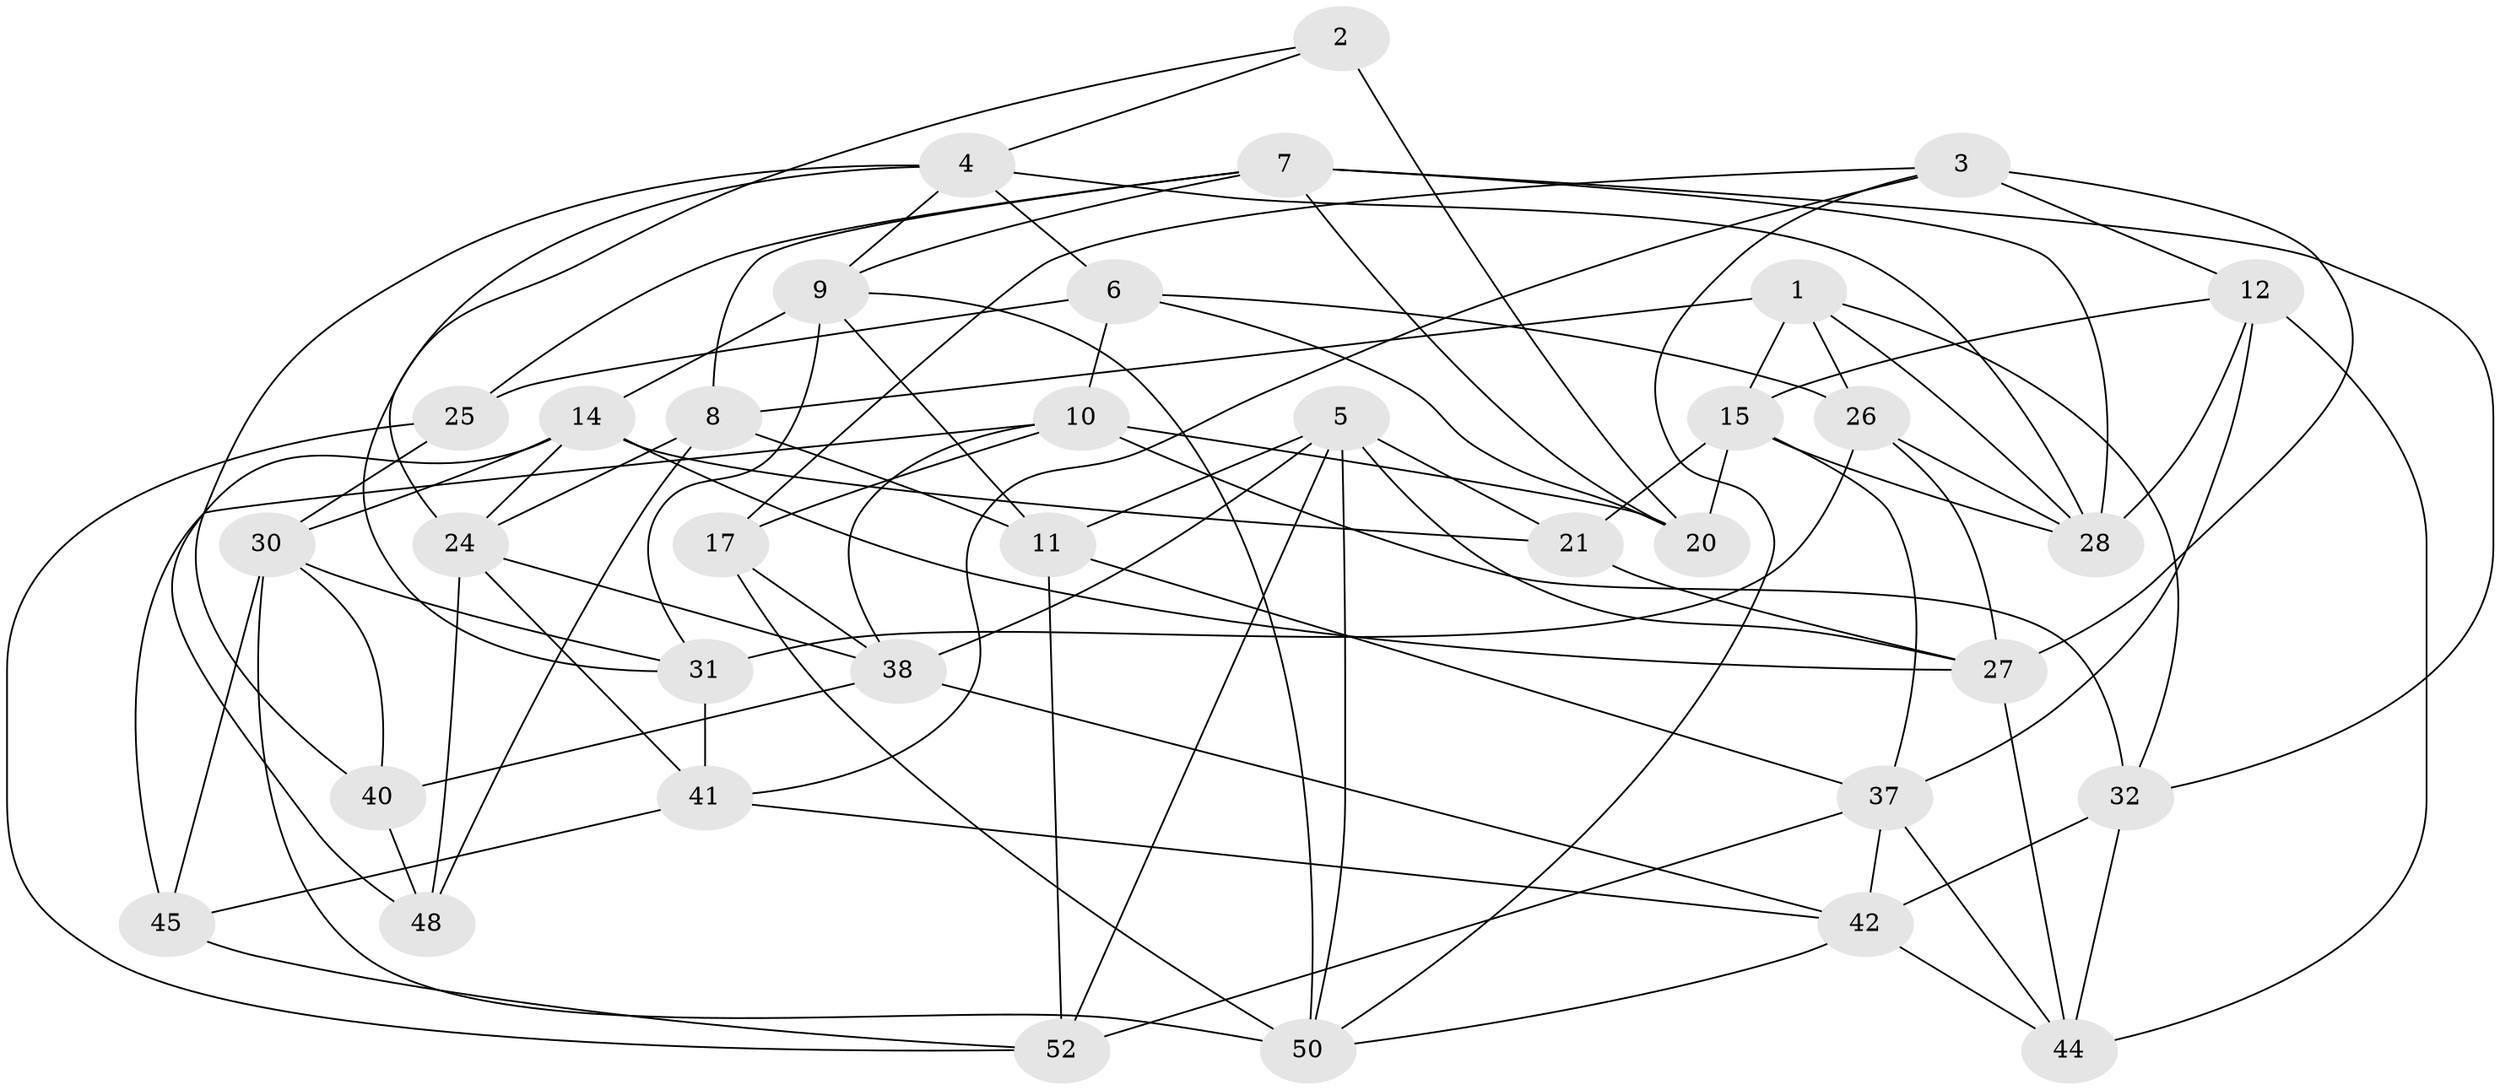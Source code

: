 // Generated by graph-tools (version 1.1) at 2025/52/02/27/25 19:52:27]
// undirected, 35 vertices, 91 edges
graph export_dot {
graph [start="1"]
  node [color=gray90,style=filled];
  1 [super="+56"];
  2;
  3 [super="+13"];
  4 [super="+16"];
  5 [super="+62"];
  6 [super="+51"];
  7 [super="+55"];
  8 [super="+19"];
  9 [super="+39"];
  10 [super="+57"];
  11 [super="+33"];
  12 [super="+18"];
  14 [super="+22"];
  15 [super="+36"];
  17;
  20 [super="+23"];
  21;
  24 [super="+53"];
  25;
  26 [super="+29"];
  27 [super="+43"];
  28 [super="+49"];
  30 [super="+35"];
  31 [super="+34"];
  32 [super="+47"];
  37 [super="+46"];
  38 [super="+60"];
  40;
  41 [super="+63"];
  42 [super="+61"];
  44 [super="+59"];
  45;
  48;
  50 [super="+58"];
  52 [super="+54"];
  1 -- 32;
  1 -- 26;
  1 -- 15;
  1 -- 8 [weight=2];
  1 -- 28;
  2 -- 20 [weight=2];
  2 -- 24;
  2 -- 4;
  3 -- 17;
  3 -- 12 [weight=2];
  3 -- 27;
  3 -- 41;
  3 -- 50;
  4 -- 40;
  4 -- 9;
  4 -- 28;
  4 -- 6;
  4 -- 31;
  5 -- 50;
  5 -- 52;
  5 -- 11;
  5 -- 27;
  5 -- 21;
  5 -- 38;
  6 -- 20;
  6 -- 10;
  6 -- 25;
  6 -- 26 [weight=2];
  7 -- 9;
  7 -- 20;
  7 -- 25;
  7 -- 28;
  7 -- 8;
  7 -- 32;
  8 -- 24;
  8 -- 48;
  8 -- 11;
  9 -- 11;
  9 -- 14;
  9 -- 50;
  9 -- 31;
  10 -- 17;
  10 -- 45;
  10 -- 38;
  10 -- 20;
  10 -- 32;
  11 -- 52 [weight=2];
  11 -- 37;
  12 -- 28;
  12 -- 44;
  12 -- 15;
  12 -- 37;
  14 -- 24;
  14 -- 21;
  14 -- 30;
  14 -- 48;
  14 -- 27;
  15 -- 37;
  15 -- 28;
  15 -- 20;
  15 -- 21;
  17 -- 38;
  17 -- 50;
  21 -- 27;
  24 -- 38;
  24 -- 48;
  24 -- 41;
  25 -- 30;
  25 -- 52;
  26 -- 27;
  26 -- 28;
  26 -- 31;
  27 -- 44;
  30 -- 45;
  30 -- 31;
  30 -- 40;
  30 -- 50;
  31 -- 41 [weight=2];
  32 -- 44 [weight=2];
  32 -- 42;
  37 -- 42;
  37 -- 52;
  37 -- 44;
  38 -- 42;
  38 -- 40;
  40 -- 48;
  41 -- 45;
  41 -- 42;
  42 -- 50;
  42 -- 44;
  45 -- 52;
}
